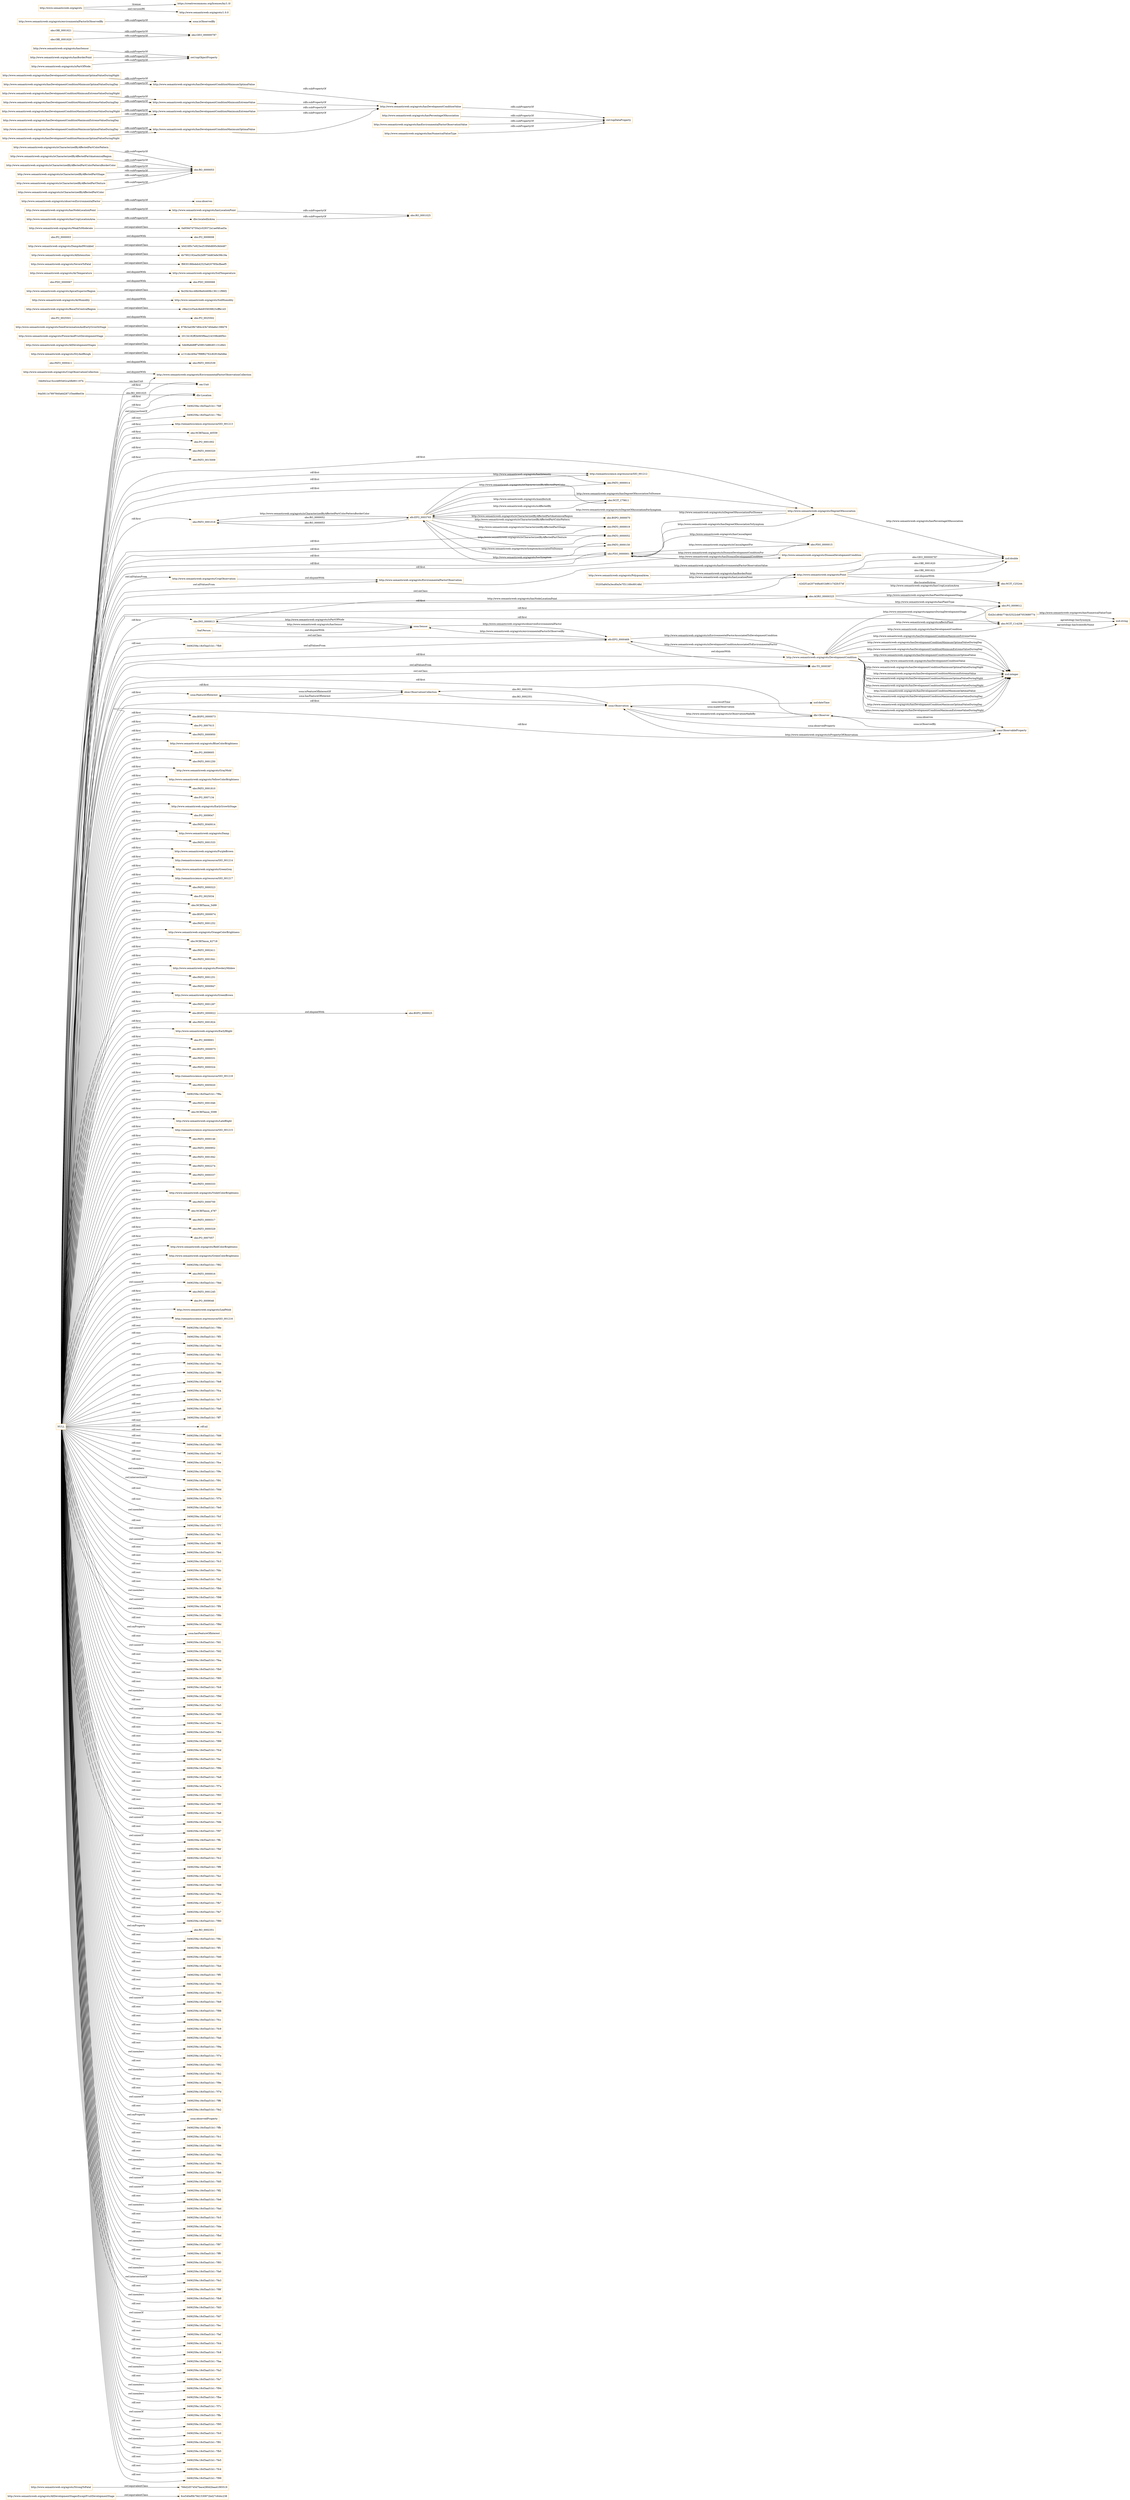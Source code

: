 digraph ar2dtool_diagram { 
rankdir=LR;
size="1501"
node [shape = rectangle, color="orange"]; "http://www.semanticweb.org/agrots/AllDevelopmentStagesExceptFruitDevelopmentStage" "766d2d5745d7bace280d2baa41f65519" "http://semanticscience.org/resource/SIO_001213" "obo:NCBITaxon_40559" "obo:PO_0001002" "obo:PATO_0000320" "obo:PATO_0015009" "obo:PATO_0001018" "obo:PATO_0000411" "a131dec40be7f98f62762c82918a0dbe" "sosa:FeatureOfInterest" "obo:BSPO_0000073" "obo:PO_0007615" "http://semanticscience.org/resource/SIO_001212" "5db9fa8d8ff7a59915d8fc6f1131d9d1" "20134182ff2b065f9ea224339b46f5b1" "obo:PATO_0000950" "http://www.semanticweb.org/agrots/BlueColorBrightness" "obo:PO_0009005" "obo:INO_0000013" "obo:PATO_0001250" "http://www.semanticweb.org/agrots/SeedGerminationAndEarlyGrowthStage" "obo:NCIT_C79611" "obo:PO_0025501" "f2d2b1d84b774b32522cb8705368977d" "dbr:Observer" "http://www.semanticweb.org/agrots/GrayMold" "http://www.semanticweb.org/agrots/StrongToFatal" "obo:TO_0000387" "obo:PO_0009012" "sosa:Sensor" "obo:PATO_0000014" "http://www.semanticweb.org/agrots/YellowColorBrightness" "94a5811e7897840a6d2871f3ee88e03e" "obo:PATO_0001810" "obo:PO_0007134" "http://www.semanticweb.org/agrots/EarlyGrowthStage" "obo:PO_0009047" "obo:NCIT_C14258" "obo:PATO_0040014" "c9be22cf3a4c8eb935839823cfffe1d3" "efo:EFO_0003765" "http://www.semanticweb.org/agrots/SoilHumidity" "http://www.semanticweb.org/agrots/Damp" "obo:PATO_0001533" "9e20b34cc48b08e64469b136111f96f2" "http://www.semanticweb.org/agrots/PurpleBrown" "http://www.semanticweb.org/agrots/AirHumidity" "http://semanticscience.org/resource/SIO_001214" "http://www.semanticweb.org/agrots/GreenGrey" "http://semanticscience.org/resource/SIO_001217" "obo:PATO_0000323" "http://www.semanticweb.org/agrots/FlowerAndFruitDevelopmentStage" "obo:PO_0025034" "obo:NCBITaxon_5499" "obo:BSPO_0000074" "sosa:Observation" "obo:PATO_0001252" "http://www.semanticweb.org/agrots/OrangeColorBrightness" "obo:NCBITaxon_62718" "obo:PATO_0002411" "oboe:ObservationCollection" "obo:PATO_0001941" "04b943ca15cccbf05402ca5fb901197b" "http://www.semanticweb.org/agrots/PowderyMildew" "obo:PATO_0001251" "obo:PATO_0000947" "obo:PDO_0000067" "http://www.semanticweb.org/agrots/GreenBrown" "obo:NCIT_C25244" "obo:PO_0025502" "foaf:Person" "obo:PATO_0001287" "obo:BSPO_0000022" "http://www.semanticweb.org/agrots/CropObservation" "http://www.semanticweb.org/agrots/CropObservationCollection" "obo:AGRO_00000325" "http://www.semanticweb.org/agrots/DevelopmentCondition" "http://www.semanticweb.org/agrots/ApicalSuperiorRegion" "obo:PATO_0001824" "http://www.semanticweb.org/agrots/EarlyBlight" "http://www.semanticweb.org/agrots/AllDevelopmentStages" "obo:PO_0009001" "http://www.semanticweb.org/agrots/AirTemperature" "obo:BSPO_0000075" "obo:PDO_0000015" "obo:PATO_0000331" "obo:PATO_0000019" "obo:PATO_0000324" "http://semanticscience.org/resource/SIO_001218" "obo:PATO_0005020" "f8830186bdeb42525a620785bcfbeef5" "http://www.semanticweb.org/agrots/EnvironmentalFactorObservationCollection" "obo:PATO_0001946" "http://www.semanticweb.org/agrots/AllIntensities" "obo:PATO_0000150" "obo:NCBITaxon_5599" "http://www.semanticweb.org/agrots/PolygonalArea" "http://www.semanticweb.org/agrots/DampAndWrinkled" "http://www.semanticweb.org/agrots/LateBlight" "obo:BSPO_0000025" "http://semanticscience.org/resource/SIO_001215" "obo:PATO_0000052" "obo:PATO_0000146" "obo:PATO_0000952" "obo:PO_0009008" "obo:PATO_0001942" "obo:PATO_0002274" "http://www.semanticweb.org/agrots/EnvironmentalFactorObservation" "b0d16f0c7e923ecf10f46d695c9d4487" "6ce540ef0b79d1530972bd27c644c238" "obo:PDO_0000068" "obo:BSPO_0000070" "obo:PATO_0000337" "obo:PATO_0000333" "efo:EFO_0000469" "879b3ad3fb7d84c43b7d0da6e139fd79" "sosa:ObservableProperty" "http://www.semanticweb.org/agrots/VioletColorBrightness" "obo:PATO_0002539" "http://www.semanticweb.org/agrots/SoilTemperature" "obo:PATO_0000700" "obo:NCBITaxon_4787" "obo:PATO_0000317" "obo:PATO_0000329" "http://www.semanticweb.org/agrots/DegreeOfAssociation" "obo:PO_0007057" "http://www.semanticweb.org/agrots/DiseaseDevelopmentCondition" "http://www.semanticweb.org/agrots/RedColorBrightness" "http://www.semanticweb.org/agrots/GreenColorBrightness" "http://www.semanticweb.org/agrots/SevereToFatal" "om:Unit" "4b7902192ea5b2bf973dd63efe39b18a" "obo:PATO_0000016" "http://www.semanticweb.org/agrots/Point" "http://www.semanticweb.org/agrots/DryAndRough" "dbr:Location" "42d2f1ae207448a401b861c7d2fc57ef" "http://www.semanticweb.org/agrots/WeakToModerate" "obo:PATO_0001245" "obo:PO_0009046" "0a958d7d750a2c029372a1aef4fcad3a" "http://www.semanticweb.org/agrots/LeafMold" "55205a845a3ecd0a5e7f31169c69148d" "obo:PDO_0000001" "http://www.semanticweb.org/agrots/BasalToCentralRegion" "obo:PO_0000003" "http://semanticscience.org/resource/SIO_001216" ; /*classes style*/
	"http://www.semanticweb.org/agrots/hasNodeLocationPoint" -> "http://www.semanticweb.org/agrots/hasLocationPoint" [ label = "rdfs:subPropertyOf" ];
	"http://www.semanticweb.org/agrots/AllDevelopmentStages" -> "5db9fa8d8ff7a59915d8fc6f1131d9d1" [ label = "owl:equivalentClass" ];
	"http://www.semanticweb.org/agrots/observesEnvironmentalFactor" -> "sosa:observes" [ label = "rdfs:subPropertyOf" ];
	"http://www.semanticweb.org/agrots/isCharacterizedByAffectedPartColorPattern" -> "obo:RO_0000053" [ label = "rdfs:subPropertyOf" ];
	"http://www.semanticweb.org/agrots/hasDevelopmentConditionMaximumExtremeValueDuringNight" -> "http://www.semanticweb.org/agrots/hasDevelopmentConditionMaximumExtremeValue" [ label = "rdfs:subPropertyOf" ];
	"obo:BSPO_0000022" -> "obo:BSPO_0000025" [ label = "owl:disjointWith" ];
	"http://www.semanticweb.org/agrots/CropObservationCollection" -> "http://www.semanticweb.org/agrots/EnvironmentalFactorObservationCollection" [ label = "owl:disjointWith" ];
	"http://www.semanticweb.org/agrots/ApicalSuperiorRegion" -> "9e20b34cc48b08e64469b136111f96f2" [ label = "owl:equivalentClass" ];
	"http://www.semanticweb.org/agrots/CropObservation" -> "http://www.semanticweb.org/agrots/EnvironmentalFactorObservation" [ label = "owl:disjointWith" ];
	"http://www.semanticweb.org/agrots/hasSensor" -> "owl:topObjectProperty" [ label = "rdfs:subPropertyOf" ];
	"http://www.semanticweb.org/agrots/Point" -> "obo:NCIT_C25244" [ label = "owl:disjointWith" ];
	"http://www.semanticweb.org/agrots/hasDevelopmentConditionMinimumOptimalValueDuringNight" -> "http://www.semanticweb.org/agrots/hasDevelopmentConditionMinimumOptimalValue" [ label = "rdfs:subPropertyOf" ];
	"http://www.semanticweb.org/agrots/AllDevelopmentStagesExceptFruitDevelopmentStage" -> "6ce540ef0b79d1530972bd27c644c238" [ label = "owl:equivalentClass" ];
	"http://www.semanticweb.org/agrots/hasBorderPoint" -> "owl:topObjectProperty" [ label = "rdfs:subPropertyOf" ];
	"obo:OBI_0001621" -> "obo:GEO_000000787" [ label = "rdfs:subPropertyOf" ];
	"http://www.semanticweb.org/agrots/hasPercentageOfAssociation" -> "owl:topDataProperty" [ label = "rdfs:subPropertyOf" ];
	"obo:PATO_0000411" -> "obo:PATO_0002539" [ label = "owl:disjointWith" ];
	"http://www.semanticweb.org/agrots/isCharacterizedByAffectedPartAnatomicalRegion" -> "obo:RO_0000053" [ label = "rdfs:subPropertyOf" ];
	"http://www.semanticweb.org/agrots/hasDevelopmentConditionMinimumExtremeValue" -> "http://www.semanticweb.org/agrots/hasDevelopmentConditionValue" [ label = "rdfs:subPropertyOf" ];
	"http://www.semanticweb.org/agrots/hasDevelopmentConditionMinimumOptimalValue" -> "http://www.semanticweb.org/agrots/hasDevelopmentConditionValue" [ label = "rdfs:subPropertyOf" ];
	"http://www.semanticweb.org/agrots/BasalToCentralRegion" -> "c9be22cf3a4c8eb935839823cfffe1d3" [ label = "owl:equivalentClass" ];
	"http://www.semanticweb.org/agrots/FlowerAndFruitDevelopmentStage" -> "20134182ff2b065f9ea224339b46f5b1" [ label = "owl:equivalentClass" ];
	"obo:PO_0025501" -> "obo:PO_0025502" [ label = "owl:disjointWith" ];
	"http://www.semanticweb.org/agrots/isCharacterizedByAffectedPartColorPatternBorderColor" -> "obo:RO_0000053" [ label = "rdfs:subPropertyOf" ];
	"http://www.semanticweb.org/agrots/isPartOfNode" -> "owl:topObjectProperty" [ label = "rdfs:subPropertyOf" ];
	"http://www.semanticweb.org/agrots/hasDevelopmentConditionMinimumExtremeValueDuringNight" -> "http://www.semanticweb.org/agrots/hasDevelopmentConditionMinimumExtremeValue" [ label = "rdfs:subPropertyOf" ];
	"http://www.semanticweb.org/agrots/SeedGerminationAndEarlyGrowthStage" -> "879b3ad3fb7d84c43b7d0da6e139fd79" [ label = "owl:equivalentClass" ];
	"obo:OBI_0001620" -> "obo:GEO_000000787" [ label = "rdfs:subPropertyOf" ];
	"efo:EFO_0000469" -> "obo:TO_0000387" [ label = "owl:disjointWith" ];
	"http://www.semanticweb.org/agrots/hasDevelopmentConditionMaximumExtremeValueDuringDay" -> "http://www.semanticweb.org/agrots/hasDevelopmentConditionMaximumExtremeValue" [ label = "rdfs:subPropertyOf" ];
	"NULL" -> "3406259a:18cf3aa51b1:-7f8e" [ label = "rdf:rest" ];
	"NULL" -> "http://www.semanticweb.org/agrots/YellowColorBrightness" [ label = "rdf:first" ];
	"NULL" -> "3406259a:18cf3aa51b1:-7ff3" [ label = "rdf:rest" ];
	"NULL" -> "obo:PATO_0000700" [ label = "rdf:first" ];
	"NULL" -> "obo:NCBITaxon_62718" [ label = "rdf:first" ];
	"NULL" -> "obo:AGRO_00000325" [ label = "owl:onClass" ];
	"NULL" -> "obo:PO_0009001" [ label = "rdf:first" ];
	"NULL" -> "3406259a:18cf3aa51b1:-7feb" [ label = "rdf:rest" ];
	"NULL" -> "3406259a:18cf3aa51b1:-7fb1" [ label = "rdf:rest" ];
	"NULL" -> "3406259a:18cf3aa51b1:-7fae" [ label = "rdf:rest" ];
	"NULL" -> "obo:PO_0007057" [ label = "rdf:first" ];
	"NULL" -> "3406259a:18cf3aa51b1:-7f86" [ label = "rdf:rest" ];
	"NULL" -> "3406259a:18cf3aa51b1:-7fe8" [ label = "rdf:rest" ];
	"NULL" -> "3406259a:18cf3aa51b1:-7fca" [ label = "rdf:rest" ];
	"NULL" -> "3406259a:18cf3aa51b1:-7fc7" [ label = "rdf:rest" ];
	"NULL" -> "sosa:Observation" [ label = "rdf:first" ];
	"NULL" -> "3406259a:18cf3aa51b1:-7fa6" [ label = "rdf:rest" ];
	"NULL" -> "obo:PATO_0000952" [ label = "rdf:first" ];
	"NULL" -> "3406259a:18cf3aa51b1:-7ff7" [ label = "rdf:rest" ];
	"NULL" -> "om:Unit" [ label = "rdf:first" ];
	"NULL" -> "rdf:nil" [ label = "rdf:rest" ];
	"NULL" -> "3406259a:18cf3aa51b1:-7fd6" [ label = "rdf:rest" ];
	"NULL" -> "3406259a:18cf3aa51b1:-7f90" [ label = "rdf:rest" ];
	"NULL" -> "dbr:Observer" [ label = "rdf:first" ];
	"NULL" -> "3406259a:18cf3aa51b1:-7fef" [ label = "rdf:rest" ];
	"NULL" -> "http://www.semanticweb.org/agrots/GreenBrown" [ label = "rdf:first" ];
	"NULL" -> "obo:PATO_0000331" [ label = "rdf:first" ];
	"NULL" -> "http://www.semanticweb.org/agrots/DegreeOfAssociation" [ label = "rdf:first" ];
	"NULL" -> "3406259a:18cf3aa51b1:-7fce" [ label = "rdf:rest" ];
	"NULL" -> "obo:PATO_0005020" [ label = "rdf:first" ];
	"NULL" -> "3406259a:18cf3aa51b1:-7f9c" [ label = "rdf:rest" ];
	"NULL" -> "3406259a:18cf3aa51b1:-7f91" [ label = "owl:members" ];
	"NULL" -> "obo:NCBITaxon_5499" [ label = "rdf:first" ];
	"NULL" -> "obo:PATO_0001946" [ label = "rdf:first" ];
	"NULL" -> "obo:PATO_0015009" [ label = "rdf:first" ];
	"NULL" -> "3406259a:18cf3aa51b1:-7fdd" [ label = "owl:intersectionOf" ];
	"NULL" -> "3406259a:18cf3aa51b1:-7f7b" [ label = "rdf:rest" ];
	"NULL" -> "sosa:ObservableProperty" [ label = "rdf:first" ];
	"NULL" -> "http://semanticscience.org/resource/SIO_001217" [ label = "rdf:first" ];
	"NULL" -> "3406259a:18cf3aa51b1:-7fe0" [ label = "rdf:rest" ];
	"NULL" -> "3406259a:18cf3aa51b1:-7fcf" [ label = "owl:members" ];
	"NULL" -> "obo:PATO_0000317" [ label = "rdf:first" ];
	"NULL" -> "obo:BSPO_0000073" [ label = "rdf:first" ];
	"NULL" -> "obo:PATO_0001941" [ label = "rdf:first" ];
	"NULL" -> "http://semanticscience.org/resource/SIO_001212" [ label = "rdf:first" ];
	"NULL" -> "3406259a:18cf3aa51b1:-7f7f" [ label = "rdf:rest" ];
	"NULL" -> "3406259a:18cf3aa51b1:-7fe1" [ label = "owl:unionOf" ];
	"NULL" -> "3406259a:18cf3aa51b1:-7ff8" [ label = "owl:unionOf" ];
	"NULL" -> "3406259a:18cf3aa51b1:-7fe4" [ label = "rdf:rest" ];
	"NULL" -> "sosa:FeatureOfInterest" [ label = "rdf:first" ];
	"NULL" -> "http://www.semanticweb.org/agrots/BlueColorBrightness" [ label = "rdf:first" ];
	"NULL" -> "3406259a:18cf3aa51b1:-7fc3" [ label = "rdf:rest" ];
	"NULL" -> "3406259a:18cf3aa51b1:-7fdc" [ label = "rdf:rest" ];
	"NULL" -> "3406259a:18cf3aa51b1:-7fa2" [ label = "rdf:rest" ];
	"NULL" -> "http://www.semanticweb.org/agrots/CropObservation" [ label = "owl:allValuesFrom" ];
	"NULL" -> "3406259a:18cf3aa51b1:-7fbb" [ label = "rdf:rest" ];
	"NULL" -> "3406259a:18cf3aa51b1:-7f98" [ label = "owl:members" ];
	"NULL" -> "obo:BSPO_0000022" [ label = "rdf:first" ];
	"NULL" -> "3406259a:18cf3aa51b1:-7ff4" [ label = "owl:unionOf" ];
	"NULL" -> "obo:PDO_0000001" [ label = "rdf:first" ];
	"NULL" -> "http://semanticscience.org/resource/SIO_001213" [ label = "rdf:first" ];
	"NULL" -> "obo:NCBITaxon_5599" [ label = "rdf:first" ];
	"NULL" -> "obo:PATO_0001251" [ label = "rdf:first" ];
	"NULL" -> "3406259a:18cf3aa51b1:-7f8b" [ label = "owl:members" ];
	"NULL" -> "3406259a:18cf3aa51b1:-7f8d" [ label = "rdf:rest" ];
	"NULL" -> "sosa:hasFeatureOfInterest" [ label = "owl:onProperty" ];
	"NULL" -> "3406259a:18cf3aa51b1:-7fd1" [ label = "rdf:rest" ];
	"NULL" -> "3406259a:18cf3aa51b1:-7fd2" [ label = "owl:unionOf" ];
	"NULL" -> "3406259a:18cf3aa51b1:-7fea" [ label = "rdf:rest" ];
	"NULL" -> "3406259a:18cf3aa51b1:-7fb0" [ label = "rdf:rest" ];
	"NULL" -> "3406259a:18cf3aa51b1:-7f85" [ label = "rdf:rest" ];
	"NULL" -> "obo:PO_0007134" [ label = "rdf:first" ];
	"NULL" -> "3406259a:18cf3aa51b1:-7fc6" [ label = "rdf:rest" ];
	"NULL" -> "obo:PATO_0001252" [ label = "rdf:first" ];
	"NULL" -> "obo:PATO_0000052" [ label = "rdf:first" ];
	"NULL" -> "3406259a:18cf3aa51b1:-7f9d" [ label = "owl:members" ];
	"NULL" -> "3406259a:18cf3aa51b1:-7fa5" [ label = "rdf:rest" ];
	"NULL" -> "3406259a:18cf3aa51b1:-7fd9" [ label = "owl:unionOf" ];
	"NULL" -> "3406259a:18cf3aa51b1:-7fee" [ label = "rdf:rest" ];
	"NULL" -> "3406259a:18cf3aa51b1:-7fb4" [ label = "rdf:rest" ];
	"NULL" -> "3406259a:18cf3aa51b1:-7f89" [ label = "rdf:rest" ];
	"NULL" -> "3406259a:18cf3aa51b1:-7fcd" [ label = "rdf:rest" ];
	"NULL" -> "obo:PATO_0001018" [ label = "rdf:first" ];
	"NULL" -> "3406259a:18cf3aa51b1:-7fac" [ label = "rdf:rest" ];
	"NULL" -> "3406259a:18cf3aa51b1:-7f9b" [ label = "rdf:rest" ];
	"NULL" -> "3406259a:18cf3aa51b1:-7fa9" [ label = "rdf:rest" ];
	"NULL" -> "obo:AGRO_00000325" [ label = "rdf:first" ];
	"NULL" -> "3406259a:18cf3aa51b1:-7f7a" [ label = "rdf:rest" ];
	"NULL" -> "http://www.semanticweb.org/agrots/LeafMold" [ label = "rdf:first" ];
	"NULL" -> "obo:PO_0009046" [ label = "rdf:first" ];
	"NULL" -> "obo:PATO_0040014" [ label = "rdf:first" ];
	"NULL" -> "3406259a:18cf3aa51b1:-7f93" [ label = "rdf:rest" ];
	"NULL" -> "obo:PATO_0000146" [ label = "rdf:first" ];
	"NULL" -> "obo:PATO_0001942" [ label = "rdf:first" ];
	"NULL" -> "3406259a:18cf3aa51b1:-7f9f" [ label = "rdf:rest" ];
	"NULL" -> "obo:NCBITaxon_4787" [ label = "rdf:first" ];
	"NULL" -> "3406259a:18cf3aa51b1:-7fa8" [ label = "owl:members" ];
	"NULL" -> "oboe:ObservationCollection" [ label = "rdf:first" ];
	"NULL" -> "3406259a:18cf3aa51b1:-7fdb" [ label = "owl:unionOf" ];
	"NULL" -> "obo:PATO_0000324" [ label = "rdf:first" ];
	"NULL" -> "3406259a:18cf3aa51b1:-7f97" [ label = "rdf:rest" ];
	"NULL" -> "obo:PATO_0000950" [ label = "rdf:first" ];
	"NULL" -> "3406259a:18cf3aa51b1:-7ffc" [ label = "owl:unionOf" ];
	"NULL" -> "3406259a:18cf3aa51b1:-7fbf" [ label = "rdf:rest" ];
	"NULL" -> "obo:PATO_0000019" [ label = "rdf:first" ];
	"NULL" -> "3406259a:18cf3aa51b1:-7fc2" [ label = "rdf:rest" ];
	"NULL" -> "3406259a:18cf3aa51b1:-7ff9" [ label = "rdf:rest" ];
	"NULL" -> "obo:INO_0000013" [ label = "rdf:first" ];
	"NULL" -> "3406259a:18cf3aa51b1:-7fa1" [ label = "rdf:rest" ];
	"NULL" -> "3406259a:18cf3aa51b1:-7fd8" [ label = "rdf:rest" ];
	"NULL" -> "obo:NCIT_C79611" [ label = "rdf:first" ];
	"NULL" -> "3406259a:18cf3aa51b1:-7fba" [ label = "rdf:rest" ];
	"NULL" -> "3406259a:18cf3aa51b1:-7fb7" [ label = "rdf:rest" ];
	"NULL" -> "obo:PATO_0000014" [ label = "rdf:first" ];
	"NULL" -> "3406259a:18cf3aa51b1:-7fe7" [ label = "rdf:rest" ];
	"NULL" -> "obo:PATO_0000320" [ label = "rdf:first" ];
	"NULL" -> "obo:PATO_0001810" [ label = "rdf:first" ];
	"NULL" -> "3406259a:18cf3aa51b1:-7f80" [ label = "rdf:rest" ];
	"NULL" -> "http://semanticscience.org/resource/SIO_001215" [ label = "rdf:first" ];
	"NULL" -> "http://www.semanticweb.org/agrots/LateBlight" [ label = "rdf:first" ];
	"NULL" -> "obo:PO_0025034" [ label = "rdf:first" ];
	"NULL" -> "obo:RO_0002351" [ label = "owl:onProperty" ];
	"NULL" -> "http://www.semanticweb.org/agrots/OrangeColorBrightness" [ label = "rdf:first" ];
	"NULL" -> "3406259a:18cf3aa51b1:-7f8c" [ label = "rdf:rest" ];
	"NULL" -> "3406259a:18cf3aa51b1:-7ff1" [ label = "rdf:rest" ];
	"NULL" -> "3406259a:18cf3aa51b1:-7fd0" [ label = "rdf:rest" ];
	"NULL" -> "dbr:Location" [ label = "rdf:first" ];
	"NULL" -> "obo:NCBITaxon_40559" [ label = "rdf:first" ];
	"NULL" -> "http://semanticscience.org/resource/SIO_001218" [ label = "rdf:first" ];
	"NULL" -> "3406259a:18cf3aa51b1:-7fa4" [ label = "rdf:rest" ];
	"NULL" -> "http://www.semanticweb.org/agrots/EnvironmentalFactorObservation" [ label = "owl:allValuesFrom" ];
	"NULL" -> "3406259a:18cf3aa51b1:-7ff5" [ label = "rdf:rest" ];
	"NULL" -> "obo:NCIT_C14258" [ label = "rdf:first" ];
	"NULL" -> "3406259a:18cf3aa51b1:-7fd4" [ label = "rdf:rest" ];
	"NULL" -> "3406259a:18cf3aa51b1:-7fb3" [ label = "rdf:rest" ];
	"NULL" -> "obo:PDO_0000015" [ label = "rdf:first" ];
	"NULL" -> "3406259a:18cf3aa51b1:-7fe9" [ label = "owl:unionOf" ];
	"NULL" -> "obo:PATO_0000333" [ label = "rdf:first" ];
	"NULL" -> "obo:BSPO_0000074" [ label = "rdf:first" ];
	"NULL" -> "3406259a:18cf3aa51b1:-7f88" [ label = "rdf:rest" ];
	"NULL" -> "3406259a:18cf3aa51b1:-7fcc" [ label = "rdf:rest" ];
	"NULL" -> "3406259a:18cf3aa51b1:-7fc9" [ label = "rdf:rest" ];
	"NULL" -> "http://www.semanticweb.org/agrots/PowderyMildew" [ label = "rdf:first" ];
	"NULL" -> "3406259a:18cf3aa51b1:-7fab" [ label = "rdf:rest" ];
	"NULL" -> "3406259a:18cf3aa51b1:-7f9a" [ label = "rdf:rest" ];
	"NULL" -> "3406259a:18cf3aa51b1:-7f7e" [ label = "owl:members" ];
	"NULL" -> "3406259a:18cf3aa51b1:-7f92" [ label = "rdf:rest" ];
	"NULL" -> "3406259a:18cf3aa51b1:-7fb2" [ label = "owl:members" ];
	"NULL" -> "3406259a:18cf3aa51b1:-7f9e" [ label = "rdf:rest" ];
	"NULL" -> "obo:PATO_0001533" [ label = "rdf:first" ];
	"NULL" -> "http://semanticscience.org/resource/SIO_001214" [ label = "rdf:first" ];
	"NULL" -> "obo:PATO_0001287" [ label = "rdf:first" ];
	"NULL" -> "http://www.semanticweb.org/agrots/DevelopmentCondition" [ label = "rdf:first" ];
	"NULL" -> "3406259a:18cf3aa51b1:-7f7d" [ label = "rdf:rest" ];
	"NULL" -> "3406259a:18cf3aa51b1:-7ff6" [ label = "owl:unionOf" ];
	"NULL" -> "obo:PATO_0000947" [ label = "rdf:first" ];
	"NULL" -> "3406259a:18cf3aa51b1:-7fe2" [ label = "rdf:rest" ];
	"NULL" -> "sosa:observedProperty" [ label = "owl:onProperty" ];
	"NULL" -> "3406259a:18cf3aa51b1:-7ffb" [ label = "rdf:rest" ];
	"NULL" -> "3406259a:18cf3aa51b1:-7fc1" [ label = "rdf:rest" ];
	"NULL" -> "3406259a:18cf3aa51b1:-7f96" [ label = "rdf:rest" ];
	"NULL" -> "obo:PO_0009012" [ label = "rdf:first" ];
	"NULL" -> "3406259a:18cf3aa51b1:-7fda" [ label = "rdf:rest" ];
	"NULL" -> "3406259a:18cf3aa51b1:-7f84" [ label = "owl:members" ];
	"NULL" -> "efo:EFO_0000469" [ label = "owl:onClass" ];
	"NULL" -> "3406259a:18cf3aa51b1:-7fb6" [ label = "rdf:rest" ];
	"NULL" -> "obo:PO_0007615" [ label = "rdf:first" ];
	"NULL" -> "3406259a:18cf3aa51b1:-7fd5" [ label = "owl:unionOf" ];
	"NULL" -> "efo:EFO_0000469" [ label = "owl:allValuesFrom" ];
	"NULL" -> "http://www.semanticweb.org/agrots/RedColorBrightness" [ label = "rdf:first" ];
	"NULL" -> "obo:PATO_0000337" [ label = "rdf:first" ];
	"NULL" -> "3406259a:18cf3aa51b1:-7ff2" [ label = "owl:unionOf" ];
	"NULL" -> "3406259a:18cf3aa51b1:-7fe6" [ label = "rdf:rest" ];
	"NULL" -> "3406259a:18cf3aa51b1:-7fad" [ label = "owl:members" ];
	"NULL" -> "3406259a:18cf3aa51b1:-7fc5" [ label = "rdf:rest" ];
	"NULL" -> "obo:PATO_0000016" [ label = "rdf:first" ];
	"NULL" -> "obo:PATO_0002411" [ label = "rdf:first" ];
	"NULL" -> "3406259a:18cf3aa51b1:-7fde" [ label = "rdf:rest" ];
	"NULL" -> "3406259a:18cf3aa51b1:-7fbd" [ label = "rdf:rest" ];
	"NULL" -> "http://www.semanticweb.org/agrots/EarlyBlight" [ label = "rdf:first" ];
	"NULL" -> "http://www.semanticweb.org/agrots/GreenColorBrightness" [ label = "rdf:first" ];
	"NULL" -> "3406259a:18cf3aa51b1:-7f87" [ label = "owl:members" ];
	"NULL" -> "http://www.semanticweb.org/agrots/EnvironmentalFactorObservationCollection" [ label = "rdf:first" ];
	"NULL" -> "3406259a:18cf3aa51b1:-7ff0" [ label = "rdf:rest" ];
	"NULL" -> "3406259a:18cf3aa51b1:-7f83" [ label = "rdf:rest" ];
	"NULL" -> "3406259a:18cf3aa51b1:-7fa0" [ label = "owl:members" ];
	"NULL" -> "3406259a:18cf3aa51b1:-7fe3" [ label = "owl:intersectionOf" ];
	"NULL" -> "obo:PATO_0002274" [ label = "rdf:first" ];
	"NULL" -> "obo:PO_0001002" [ label = "rdf:first" ];
	"NULL" -> "3406259a:18cf3aa51b1:-7f8f" [ label = "rdf:rest" ];
	"NULL" -> "obo:PO_0009047" [ label = "rdf:first" ];
	"NULL" -> "3406259a:18cf3aa51b1:-7fb8" [ label = "owl:members" ];
	"NULL" -> "http://www.semanticweb.org/agrots/GrayMold" [ label = "rdf:first" ];
	"NULL" -> "3406259a:18cf3aa51b1:-7fd3" [ label = "rdf:rest" ];
	"NULL" -> "3406259a:18cf3aa51b1:-7fd7" [ label = "owl:unionOf" ];
	"NULL" -> "3406259a:18cf3aa51b1:-7fec" [ label = "rdf:rest" ];
	"NULL" -> "3406259a:18cf3aa51b1:-7faf" [ label = "rdf:rest" ];
	"NULL" -> "3406259a:18cf3aa51b1:-7fcb" [ label = "rdf:rest" ];
	"NULL" -> "obo:TO_0000387" [ label = "owl:allValuesFrom" ];
	"NULL" -> "3406259a:18cf3aa51b1:-7fc8" [ label = "rdf:rest" ];
	"NULL" -> "http://www.semanticweb.org/agrots/Damp" [ label = "rdf:first" ];
	"NULL" -> "obo:PATO_0001250" [ label = "rdf:first" ];
	"NULL" -> "3406259a:18cf3aa51b1:-7faa" [ label = "rdf:rest" ];
	"NULL" -> "3406259a:18cf3aa51b1:-7fa3" [ label = "owl:members" ];
	"NULL" -> "3406259a:18cf3aa51b1:-7fa7" [ label = "rdf:rest" ];
	"NULL" -> "obo:PATO_0000329" [ label = "rdf:first" ];
	"NULL" -> "obo:PATO_0001245" [ label = "rdf:first" ];
	"NULL" -> "obo:BSPO_0000075" [ label = "rdf:first" ];
	"NULL" -> "http://www.semanticweb.org/agrots/GreenGrey" [ label = "rdf:first" ];
	"NULL" -> "3406259a:18cf3aa51b1:-7f94" [ label = "owl:members" ];
	"NULL" -> "3406259a:18cf3aa51b1:-7fbe" [ label = "owl:members" ];
	"NULL" -> "obo:TO_0000387" [ label = "owl:onClass" ];
	"NULL" -> "3406259a:18cf3aa51b1:-7f7c" [ label = "rdf:rest" ];
	"NULL" -> "http://www.semanticweb.org/agrots/VioletColorBrightness" [ label = "rdf:first" ];
	"NULL" -> "http://semanticscience.org/resource/SIO_001216" [ label = "rdf:first" ];
	"NULL" -> "3406259a:18cf3aa51b1:-7ffa" [ label = "owl:unionOf" ];
	"NULL" -> "3406259a:18cf3aa51b1:-7f95" [ label = "rdf:rest" ];
	"NULL" -> "3406259a:18cf3aa51b1:-7fc0" [ label = "rdf:rest" ];
	"NULL" -> "3406259a:18cf3aa51b1:-7f81" [ label = "owl:members" ];
	"NULL" -> "3406259a:18cf3aa51b1:-7fb5" [ label = "rdf:rest" ];
	"NULL" -> "obo:PATO_0000150" [ label = "rdf:first" ];
	"NULL" -> "3406259a:18cf3aa51b1:-7fe5" [ label = "rdf:rest" ];
	"NULL" -> "3406259a:18cf3aa51b1:-7fc4" [ label = "rdf:rest" ];
	"NULL" -> "3406259a:18cf3aa51b1:-7f99" [ label = "rdf:rest" ];
	"NULL" -> "3406259a:18cf3aa51b1:-7fdf" [ label = "owl:intersectionOf" ];
	"NULL" -> "3406259a:18cf3aa51b1:-7fbc" [ label = "rdf:rest" ];
	"NULL" -> "http://www.semanticweb.org/agrots/EarlyGrowthStage" [ label = "rdf:first" ];
	"NULL" -> "3406259a:18cf3aa51b1:-7fb9" [ label = "rdf:rest" ];
	"NULL" -> "3406259a:18cf3aa51b1:-7f8a" [ label = "rdf:rest" ];
	"NULL" -> "obo:PATO_0001824" [ label = "rdf:first" ];
	"NULL" -> "obo:PO_0009005" [ label = "rdf:first" ];
	"NULL" -> "3406259a:18cf3aa51b1:-7f82" [ label = "rdf:rest" ];
	"NULL" -> "http://www.semanticweb.org/agrots/PurpleBrown" [ label = "rdf:first" ];
	"NULL" -> "obo:PATO_0000323" [ label = "rdf:first" ];
	"NULL" -> "3406259a:18cf3aa51b1:-7fed" [ label = "owl:unionOf" ];
	"http://www.semanticweb.org/agrots/hasDevelopmentConditionMinimumExtremeValueDuringDay" -> "http://www.semanticweb.org/agrots/hasDevelopmentConditionMinimumExtremeValue" [ label = "rdfs:subPropertyOf" ];
	"http://www.semanticweb.org/agrots/isCharacterizedByAffectedPartShape" -> "obo:RO_0000053" [ label = "rdfs:subPropertyOf" ];
	"http://www.semanticweb.org/agrots/AirTemperature" -> "http://www.semanticweb.org/agrots/SoilTemperature" [ label = "owl:disjointWith" ];
	"http://www.semanticweb.org/agrots/hasEnvironmentalFactorObservationValue" -> "owl:topDataProperty" [ label = "rdfs:subPropertyOf" ];
	"http://www.semanticweb.org/agrots/hasDevelopmentConditionValue" -> "owl:topDataProperty" [ label = "rdfs:subPropertyOf" ];
	"http://www.semanticweb.org/agrots/SevereToFatal" -> "f8830186bdeb42525a620785bcfbeef5" [ label = "owl:equivalentClass" ];
	"http://www.semanticweb.org/agrots/environmentalFactorIsObservedBy" -> "sosa:isObservedBy" [ label = "rdfs:subPropertyOf" ];
	"http://www.semanticweb.org/agrots/hasCropLocationArea" -> "dbo:locatedInArea" [ label = "rdfs:subPropertyOf" ];
	"http://www.semanticweb.org/agrots/StrongToFatal" -> "766d2d5745d7bace280d2baa41f65519" [ label = "owl:equivalentClass" ];
	"http://www.semanticweb.org/agrots/hasLocationPoint" -> "obo:RO_0001025" [ label = "rdfs:subPropertyOf" ];
	"http://www.semanticweb.org/agrots/AirHumidity" -> "http://www.semanticweb.org/agrots/SoilHumidity" [ label = "owl:disjointWith" ];
	"http://www.semanticweb.org/agrots/isCharacterizedByAffectedPartTexture" -> "obo:RO_0000053" [ label = "rdfs:subPropertyOf" ];
	"http://www.semanticweb.org/agrots/AllIntensities" -> "4b7902192ea5b2bf973dd63efe39b18a" [ label = "owl:equivalentClass" ];
	"obo:PO_0000003" -> "obo:PO_0009008" [ label = "owl:disjointWith" ];
	"http://www.semanticweb.org/agrots/hasDevelopmentConditionMaximumOptimalValueDuringNight" -> "http://www.semanticweb.org/agrots/hasDevelopmentConditionMaximumOptimalValue" [ label = "rdfs:subPropertyOf" ];
	"http://www.semanticweb.org/agrots/WeakToModerate" -> "0a958d7d750a2c029372a1aef4fcad3a" [ label = "owl:equivalentClass" ];
	"obo:PDO_0000067" -> "obo:PDO_0000068" [ label = "owl:disjointWith" ];
	"http://www.semanticweb.org/agrots/isCharacterizedByAffectedPartColor" -> "obo:RO_0000053" [ label = "rdfs:subPropertyOf" ];
	"dbo:locatedInArea" -> "obo:RO_0001025" [ label = "rdfs:subPropertyOf" ];
	"http://www.semanticweb.org/agrots/hasDevelopmentConditionMaximumOptimalValueDuringDay" -> "http://www.semanticweb.org/agrots/hasDevelopmentConditionMaximumOptimalValue" [ label = "rdfs:subPropertyOf" ];
	"http://www.semanticweb.org/agrots/hasNumericalValueType" -> "owl:topDataProperty" [ label = "rdfs:subPropertyOf" ];
	"http://www.semanticweb.org/agrots/DryAndRough" -> "a131dec40be7f98f62762c82918a0dbe" [ label = "owl:equivalentClass" ];
	"http://www.semanticweb.org/agrots/DampAndWrinkled" -> "b0d16f0c7e923ecf10f46d695c9d4487" [ label = "owl:equivalentClass" ];
	"http://www.semanticweb.org/agrots" -> "https://creativecommons.org/licenses/by/1.0/" [ label = ":license" ];
	"http://www.semanticweb.org/agrots" -> "http://www.semanticweb.org/agrots/1.0.0" [ label = "owl:versionIRI" ];
	"http://www.semanticweb.org/agrots/hasDevelopmentConditionMaximumExtremeValue" -> "http://www.semanticweb.org/agrots/hasDevelopmentConditionValue" [ label = "rdfs:subPropertyOf" ];
	"http://www.semanticweb.org/agrots/hasDevelopmentConditionMinimumOptimalValueDuringDay" -> "http://www.semanticweb.org/agrots/hasDevelopmentConditionMinimumOptimalValue" [ label = "rdfs:subPropertyOf" ];
	"foaf:Person" -> "sosa:Sensor" [ label = "owl:disjointWith" ];
	"http://www.semanticweb.org/agrots/hasDevelopmentConditionMaximumOptimalValue" -> "http://www.semanticweb.org/agrots/hasDevelopmentConditionValue" [ label = "rdfs:subPropertyOf" ];
	"obo:INO_0000013" -> "http://www.semanticweb.org/agrots/Point" [ label = "http://www.semanticweb.org/agrots/hasNodeLocationPoint" ];
	"obo:PDO_0000001" -> "obo:PDO_0000015" [ label = "http://www.semanticweb.org/agrots/hasCausalAgent" ];
	"efo:EFO_0003765" -> "obo:PATO_0000052" [ label = "http://www.semanticweb.org/agrots/isCharacterizedByAffectedPartShape" ];
	"http://www.semanticweb.org/agrots/DevelopmentCondition" -> "xsd:integer" [ label = "http://www.semanticweb.org/agrots/hasDevelopmentConditionMinimumOptimalValueDuringDay" ];
	"http://www.semanticweb.org/agrots/DevelopmentCondition" -> "obo:PO_0009012" [ label = "http://www.semanticweb.org/agrots/appearsDuringDevelopmentStage" ];
	"sosa:FeatureOfInterest" -> "oboe:ObservationCollection" [ label = "sosa:isFeatureOfInterestOf" ];
	"obo:PDO_0000015" -> "obo:PDO_0000001" [ label = "http://www.semanticweb.org/agrots/isCausalAgentFor" ];
	"http://www.semanticweb.org/agrots/DevelopmentCondition" -> "xsd:integer" [ label = "http://www.semanticweb.org/agrots/hasDevelopmentConditionMinimumExtremeValueDuringDay" ];
	"http://www.semanticweb.org/agrots/Point" -> "xsd:double" [ label = "obo:OBI_0001620" ];
	"http://www.semanticweb.org/agrots/Point" -> "xsd:double" [ label = "obo:OBI_0001621" ];
	"42d2f1ae207448a401b861c7d2fc57ef" -> "obo:NCIT_C25244" [ label = "dbo:locatedInArea" ];
	"obo:NCIT_C14258" -> "xsd:string" [ label = "agrontology:hasSynonym" ];
	"http://www.semanticweb.org/agrots/DevelopmentCondition" -> "xsd:integer" [ label = "http://www.semanticweb.org/agrots/hasDevelopmentConditionMaximumOptimalValue" ];
	"http://www.semanticweb.org/agrots/DevelopmentCondition" -> "xsd:integer" [ label = "http://www.semanticweb.org/agrots/hasDevelopmentConditionValue" ];
	"efo:EFO_0000469" -> "sosa:Sensor" [ label = "http://www.semanticweb.org/agrots/environmentalFactorIsObservedBy" ];
	"dbr:Observer" -> "sosa:ObservableProperty" [ label = "sosa:observes" ];
	"http://www.semanticweb.org/agrots/DevelopmentCondition" -> "xsd:integer" [ label = "http://www.semanticweb.org/agrots/hasDevelopmentConditionMaximumOptimalValueDuringNight" ];
	"sosa:Sensor" -> "efo:EFO_0000469" [ label = "http://www.semanticweb.org/agrots/observesEnvironmentalFactor" ];
	"http://www.semanticweb.org/agrots/DevelopmentCondition" -> "xsd:integer" [ label = "http://www.semanticweb.org/agrots/hasDevelopmentConditionMinimumExtremeValue" ];
	"55205a845a3ecd0a5e7f31169c69148d" -> "http://www.semanticweb.org/agrots/Point" [ label = "http://www.semanticweb.org/agrots/hasLocationPoint" ];
	"http://www.semanticweb.org/agrots/Point" -> "xsd:double" [ label = "obo:GEO_000000787" ];
	"94a5811e7897840a6d2871f3ee88e03e" -> "dbr:Location" [ label = "obo:RO_0001025" ];
	"http://www.semanticweb.org/agrots/DevelopmentCondition" -> "efo:EFO_0000469" [ label = "http://www.semanticweb.org/agrots/isDevelopmentConditionAssociatedToEnvironmentalFactor" ];
	"obo:PDO_0000001" -> "http://www.semanticweb.org/agrots/DegreeOfAssociation" [ label = "http://www.semanticweb.org/agrots/hasDegreeOfAssociationToSymptom" ];
	"obo:NCIT_C14258" -> "xsd:string" [ label = "agrontology:hasScientificName" ];
	"oboe:ObservationCollection" -> "sosa:Observation" [ label = "obo:RO_0002351" ];
	"sosa:Observation" -> "oboe:ObservationCollection" [ label = "obo:RO_0002350" ];
	"obo:PATO_0001018" -> "efo:EFO_0003765" [ label = "obo:RO_0000052" ];
	"http://www.semanticweb.org/agrots/DiseaseDevelopmentCondition" -> "obo:PDO_0000001" [ label = "http://www.semanticweb.org/agrots/isDiseaseDevelopmentConditionFor" ];
	"efo:EFO_0003765" -> "obo:PATO_0001018" [ label = "obo:RO_0000053" ];
	"http://www.semanticweb.org/agrots/DegreeOfAssociation" -> "efo:EFO_0003765" [ label = "http://www.semanticweb.org/agrots/isDegreeOfAssociationForSymptom" ];
	"04b943ca15cccbf05402ca5fb901197b" -> "om:Unit" [ label = "om:hasUnit" ];
	"efo:EFO_0003765" -> "obo:BSPO_0000070" [ label = "http://www.semanticweb.org/agrots/isCharacterizedByAffectedPartAnatomicalRegion" ];
	"http://www.semanticweb.org/agrots/DegreeOfAssociation" -> "obo:PDO_0000001" [ label = "http://www.semanticweb.org/agrots/isDegreeOfAssociationForDisease" ];
	"sosa:Observation" -> "sosa:ObservableProperty" [ label = "sosa:observedProperty" ];
	"http://www.semanticweb.org/agrots/DevelopmentCondition" -> "xsd:integer" [ label = "http://www.semanticweb.org/agrots/hasDevelopmentConditionMinimumOptimalValueDuringNight" ];
	"http://www.semanticweb.org/agrots/DevelopmentCondition" -> "xsd:integer" [ label = "http://www.semanticweb.org/agrots/hasDevelopmentConditionMinimumExtremeValueDuringNight" ];
	"http://www.semanticweb.org/agrots/DevelopmentCondition" -> "obo:NCIT_C14258" [ label = "http://www.semanticweb.org/agrots/affectsPlant" ];
	"obo:AGRO_00000325" -> "obo:NCIT_C14258" [ label = "http://www.semanticweb.org/agrots/hasPlantType" ];
	"sosa:Observation" -> "dbr:Observer" [ label = "http://www.semanticweb.org/agrots/isObservationMadeBy" ];
	"http://www.semanticweb.org/agrots/DevelopmentCondition" -> "xsd:integer" [ label = "http://www.semanticweb.org/agrots/hasDevelopmentConditionMinimumOptimalValue" ];
	"obo:AGRO_00000325" -> "obo:PO_0009012" [ label = "http://www.semanticweb.org/agrots/hasPlantDevelopmentStage" ];
	"http://www.semanticweb.org/agrots/DevelopmentCondition" -> "xsd:integer" [ label = "http://www.semanticweb.org/agrots/hasDevelopmentConditionMaximumExtremeValueDuringDay" ];
	"efo:EFO_0003765" -> "obo:PATO_0000014" [ label = "http://www.semanticweb.org/agrots/isCharacterizedByAffectedPartColor" ];
	"http://www.semanticweb.org/agrots/DevelopmentCondition" -> "xsd:integer" [ label = "http://www.semanticweb.org/agrots/hasDevelopmentConditionMaximumOptimalValueDuringDay" ];
	"efo:EFO_0003765" -> "obo:PDO_0000001" [ label = "http://www.semanticweb.org/agrots/isSymptomAssociatedToDisease" ];
	"efo:EFO_0003765" -> "obo:PATO_0000019" [ label = "http://www.semanticweb.org/agrots/isCharacterizedByAffectedPartColorPattern" ];
	"obo:PDO_0000001" -> "http://www.semanticweb.org/agrots/DiseaseDevelopmentCondition" [ label = "http://www.semanticweb.org/agrots/hasDiseaseDevelopmentCondition" ];
	"http://www.semanticweb.org/agrots/DegreeOfAssociation" -> "xsd:double" [ label = "http://www.semanticweb.org/agrots/hasPercentageOfAssociation" ];
	"http://www.semanticweb.org/agrots/DevelopmentCondition" -> "xsd:integer" [ label = "http://www.semanticweb.org/agrots/hasDevelopmentConditionMaximumExtremeValueDuringNight" ];
	"sosa:ObservableProperty" -> "dbr:Observer" [ label = "sosa:isObservedBy" ];
	"efo:EFO_0003765" -> "http://www.semanticweb.org/agrots/DegreeOfAssociation" [ label = "http://www.semanticweb.org/agrots/hasDegreeOfAssociationToDisease" ];
	"obo:PDO_0000001" -> "efo:EFO_0003765" [ label = "http://www.semanticweb.org/agrots/hasSymptom" ];
	"efo:EFO_0003765" -> "obo:PATO_0001018" [ label = "http://www.semanticweb.org/agrots/isCharacterizedByAffectedPartColorPatternBorderColor" ];
	"http://www.semanticweb.org/agrots/DevelopmentCondition" -> "xsd:integer" [ label = "http://www.semanticweb.org/agrots/hasDevelopmentConditionMaximumExtremeValue" ];
	"sosa:Sensor" -> "obo:INO_0000013" [ label = "http://www.semanticweb.org/agrots/isPartOfNode" ];
	"efo:EFO_0000469" -> "http://www.semanticweb.org/agrots/DevelopmentCondition" [ label = "http://www.semanticweb.org/agrots/isEnvironmentalFactorAssociatedToDevelopmentCondition" ];
	"http://www.semanticweb.org/agrots/PolygonalArea" -> "http://www.semanticweb.org/agrots/Point" [ label = "http://www.semanticweb.org/agrots/hasBorderPoint" ];
	"obo:INO_0000013" -> "sosa:Sensor" [ label = "http://www.semanticweb.org/agrots/hasSensor" ];
	"efo:EFO_0003765" -> "obo:PATO_0000150" [ label = "http://www.semanticweb.org/agrots/isCharacterizedByAffectedPartTexture" ];
	"f2d2b1d84b774b32522cb8705368977d" -> "xsd:string" [ label = "http://www.semanticweb.org/agrots/hasNumericalValueType" ];
	"dbr:Observer" -> "sosa:Observation" [ label = "sosa:madeObservation" ];
	"http://www.semanticweb.org/agrots/EnvironmentalFactorObservation" -> "xsd:double" [ label = "http://www.semanticweb.org/agrots/hasEnvironmentalFactorObservationValue" ];
	"efo:EFO_0003765" -> "obo:NCIT_C79611" [ label = "http://www.semanticweb.org/agrots/manifestsAt" ];
	"obo:AGRO_00000325" -> "obo:NCIT_C25244" [ label = "http://www.semanticweb.org/agrots/hasCropLocationArea" ];
	"sosa:ObservableProperty" -> "sosa:Observation" [ label = "http://www.semanticweb.org/agrots/isPropertyOfObservation" ];
	"obo:NCIT_C79611" -> "efo:EFO_0003765" [ label = "http://www.semanticweb.org/agrots/isAffectedBy" ];
	"efo:EFO_0003765" -> "http://semanticscience.org/resource/SIO_001212" [ label = "http://www.semanticweb.org/agrots/hasIntensity" ];
	"sosa:Observation" -> "xsd:dateTime" [ label = "sosa:resultTime" ];
	"oboe:ObservationCollection" -> "sosa:FeatureOfInterest" [ label = "sosa:hasFeatureOfInterest" ];
	"obo:NCIT_C14258" -> "http://www.semanticweb.org/agrots/DevelopmentCondition" [ label = "http://www.semanticweb.org/agrots/hasDevelopmentCondition" ];

}
